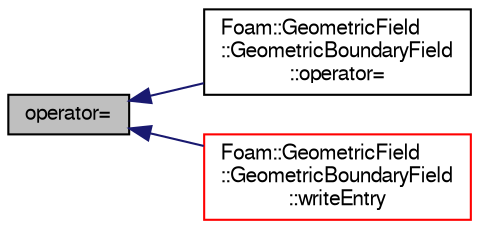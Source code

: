 digraph "operator="
{
  bgcolor="transparent";
  edge [fontname="FreeSans",fontsize="10",labelfontname="FreeSans",labelfontsize="10"];
  node [fontname="FreeSans",fontsize="10",shape=record];
  rankdir="LR";
  Node41 [label="operator=",height=0.2,width=0.4,color="black", fillcolor="grey75", style="filled", fontcolor="black"];
  Node41 -> Node42 [dir="back",color="midnightblue",fontsize="10",style="solid",fontname="FreeSans"];
  Node42 [label="Foam::GeometricField\l::GeometricBoundaryField\l::operator=",height=0.2,width=0.4,color="black",URL="$a26514.html#aebd37e6eee388234e24dca1c6404eb98",tooltip="Assignment to FieldField<PatchField, Type> "];
  Node41 -> Node43 [dir="back",color="midnightblue",fontsize="10",style="solid",fontname="FreeSans"];
  Node43 [label="Foam::GeometricField\l::GeometricBoundaryField\l::writeEntry",height=0.2,width=0.4,color="red",URL="$a26514.html#a7c03447f7f0471351fe57a41b62c8686",tooltip="Write boundary field as dictionary entry. "];
}
